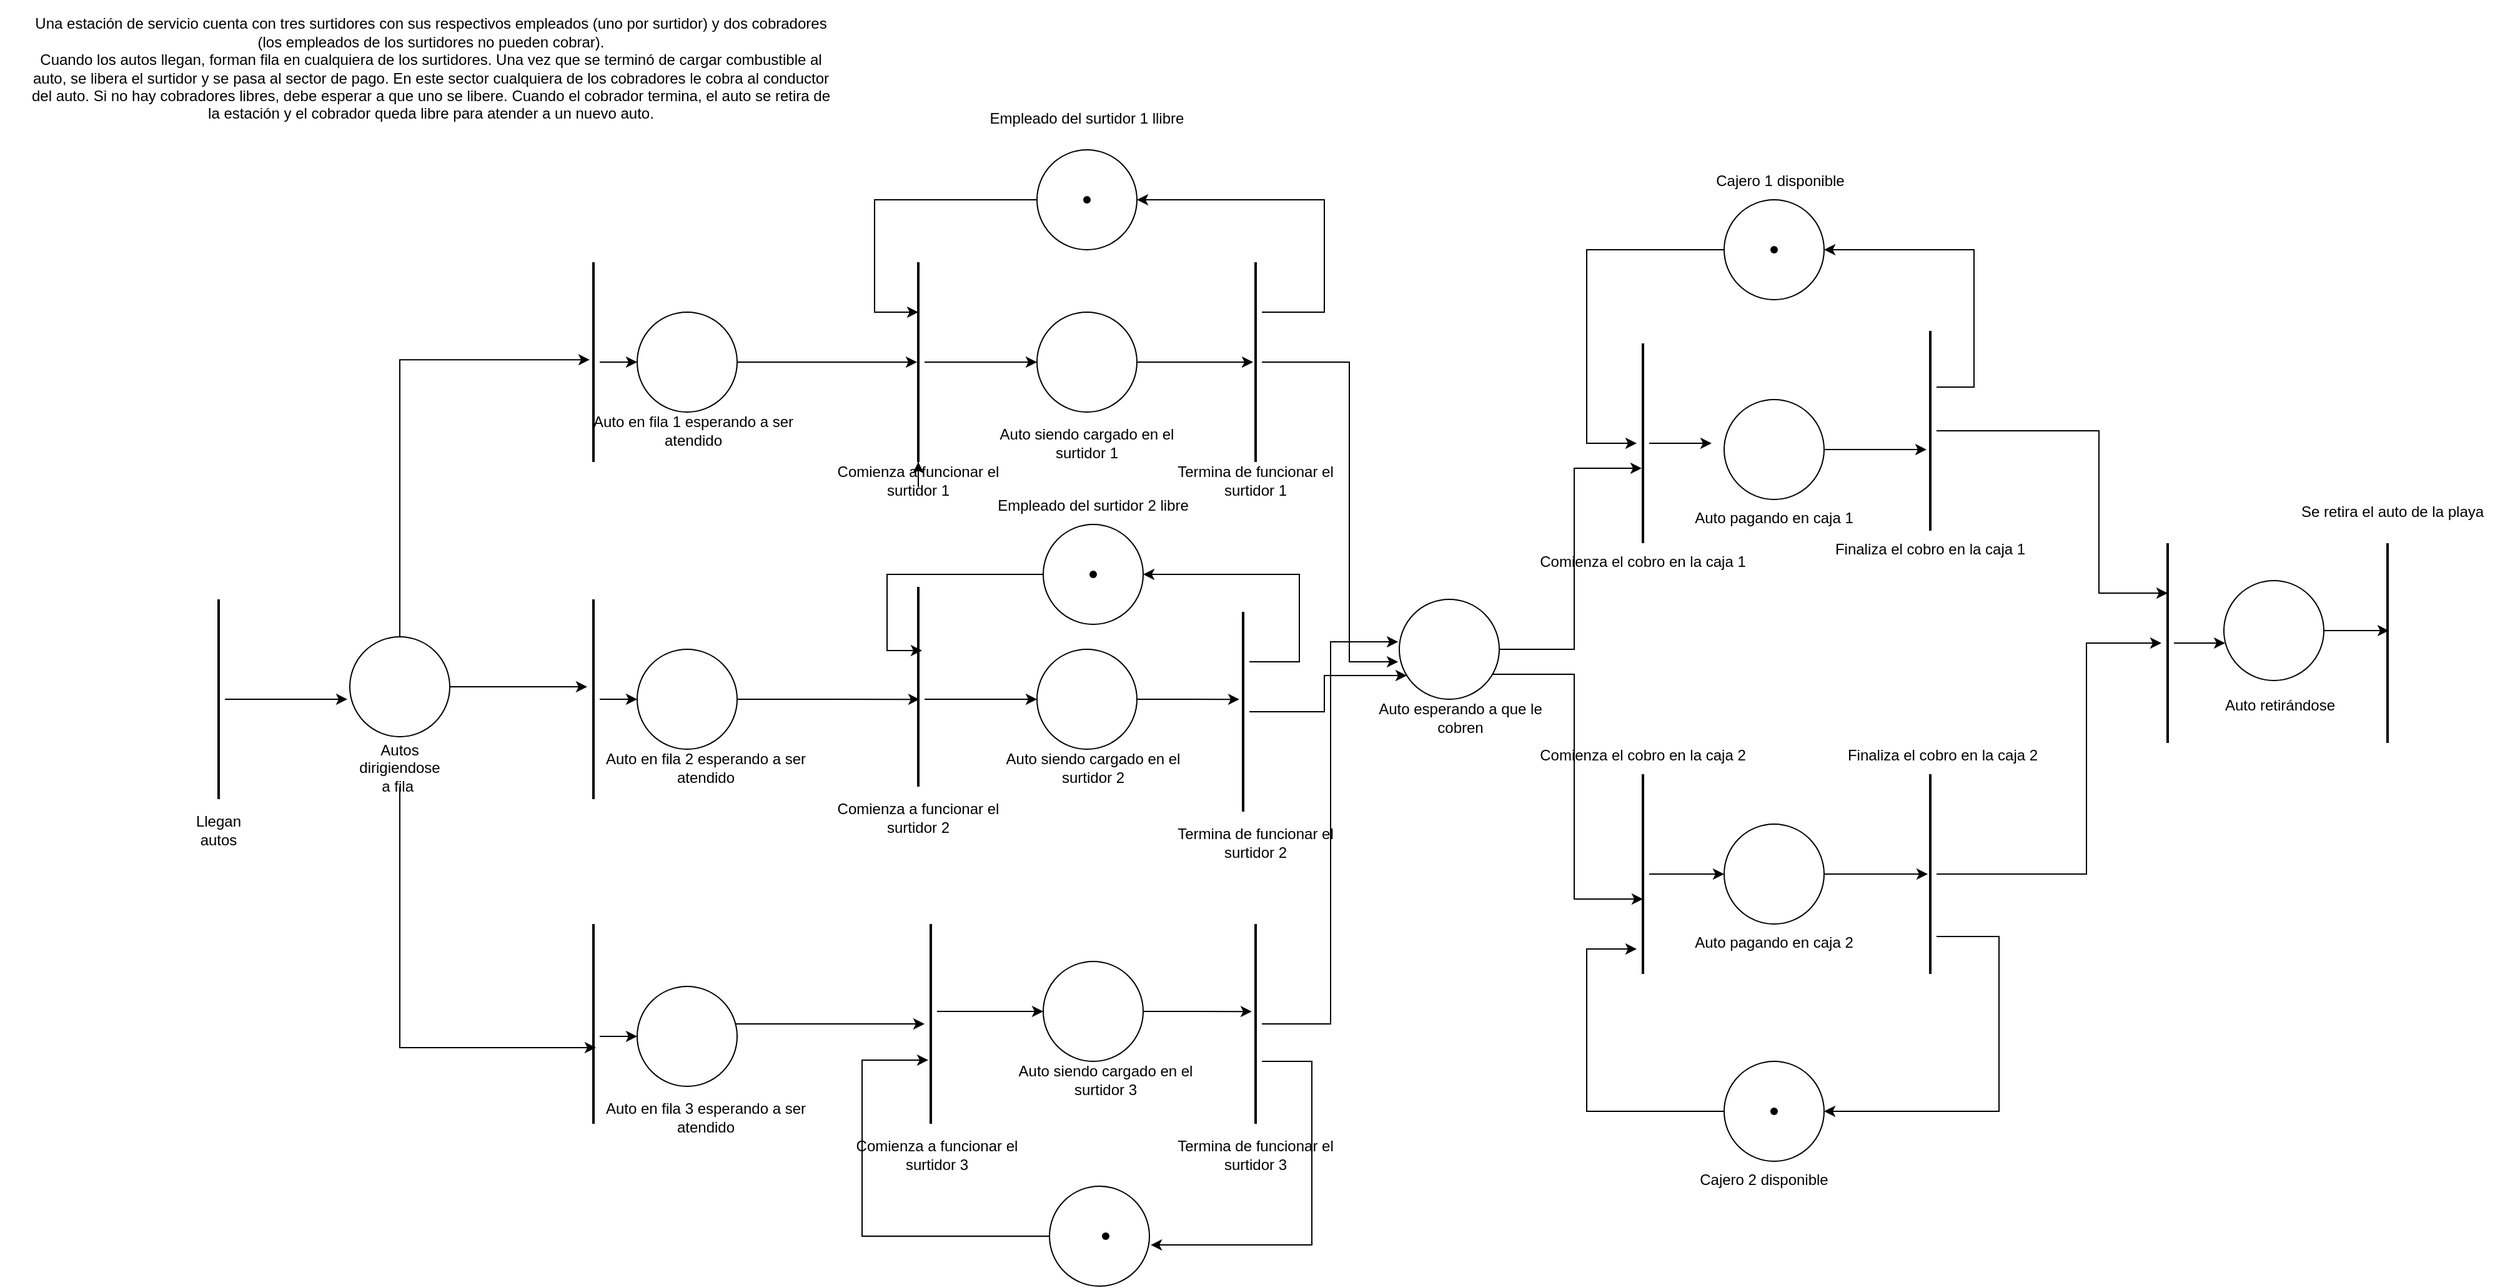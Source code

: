 <mxfile version="15.4.0" type="device"><diagram id="4bfzd-NAZVz86DxdxIcG" name="Página-1"><mxGraphModel dx="2489" dy="822" grid="1" gridSize="10" guides="1" tooltips="1" connect="1" arrows="1" fold="1" page="1" pageScale="1" pageWidth="827" pageHeight="1169" math="0" shadow="0"><root><mxCell id="0"/><mxCell id="1" parent="0"/><mxCell id="Gp5OqVDKn5oPkHKTqirm-2" value="&lt;div&gt;Una estación de servicio cuenta con tres surtidores con sus respectivos empleados (uno por surtidor) y dos cobradores&lt;/div&gt;&lt;div&gt;(los empleados de los surtidores no pueden cobrar).&lt;/div&gt;&lt;div&gt;Cuando los autos llegan, forman fila en cualquiera de los surtidores. Una vez que se terminó de cargar combustible al&lt;/div&gt;&lt;div&gt;auto, se libera el surtidor y se pasa al sector de pago. En este sector cualquiera de los cobradores le cobra al conductor&lt;/div&gt;&lt;div&gt;del auto. Si no hay cobradores libres, debe esperar a que uno se libere. Cuando el cobrador termina, el auto se retira de&lt;/div&gt;&lt;div&gt;la estación y el cobrador queda libre para atender a un nuevo auto.&lt;/div&gt;" style="text;html=1;strokeColor=none;fillColor=none;align=center;verticalAlign=middle;whiteSpace=wrap;rounded=0;" parent="1" vertex="1"><mxGeometry x="-670" y="50" width="690" height="110" as="geometry"/></mxCell><mxCell id="YmbeJEXG0okCwWZnET1b-3" style="edgeStyle=orthogonalEdgeStyle;rounded=0;orthogonalLoop=1;jettySize=auto;html=1;entryX=-0.025;entryY=0.625;entryDx=0;entryDy=0;entryPerimeter=0;" edge="1" parent="1" source="YmbeJEXG0okCwWZnET1b-1" target="YmbeJEXG0okCwWZnET1b-2"><mxGeometry relative="1" as="geometry"/></mxCell><mxCell id="YmbeJEXG0okCwWZnET1b-1" value="" style="line;strokeWidth=2;direction=south;html=1;" vertex="1" parent="1"><mxGeometry x="-500" y="530" width="10" height="160" as="geometry"/></mxCell><mxCell id="YmbeJEXG0okCwWZnET1b-13" style="edgeStyle=orthogonalEdgeStyle;rounded=0;orthogonalLoop=1;jettySize=auto;html=1;" edge="1" parent="1" source="YmbeJEXG0okCwWZnET1b-2" target="YmbeJEXG0okCwWZnET1b-11"><mxGeometry relative="1" as="geometry"><Array as="points"><mxPoint x="-230" y="600"/><mxPoint x="-230" y="600"/></Array></mxGeometry></mxCell><mxCell id="YmbeJEXG0okCwWZnET1b-14" style="edgeStyle=orthogonalEdgeStyle;rounded=0;orthogonalLoop=1;jettySize=auto;html=1;entryX=0.488;entryY=0.8;entryDx=0;entryDy=0;entryPerimeter=0;" edge="1" parent="1" source="YmbeJEXG0okCwWZnET1b-2" target="YmbeJEXG0okCwWZnET1b-10"><mxGeometry relative="1" as="geometry"><Array as="points"><mxPoint x="-350" y="338"/></Array></mxGeometry></mxCell><mxCell id="YmbeJEXG0okCwWZnET1b-2" value="" style="ellipse;whiteSpace=wrap;html=1;aspect=fixed;" vertex="1" parent="1"><mxGeometry x="-390" y="560" width="80" height="80" as="geometry"/></mxCell><mxCell id="YmbeJEXG0okCwWZnET1b-5" value="Llegan autos" style="text;html=1;strokeColor=none;fillColor=none;align=center;verticalAlign=middle;whiteSpace=wrap;rounded=0;" vertex="1" parent="1"><mxGeometry x="-525" y="700" width="60" height="30" as="geometry"/></mxCell><mxCell id="YmbeJEXG0okCwWZnET1b-15" style="edgeStyle=orthogonalEdgeStyle;rounded=0;orthogonalLoop=1;jettySize=auto;html=1;entryX=0.619;entryY=0.3;entryDx=0;entryDy=0;entryPerimeter=0;" edge="1" parent="1" source="YmbeJEXG0okCwWZnET1b-6" target="YmbeJEXG0okCwWZnET1b-12"><mxGeometry relative="1" as="geometry"><Array as="points"><mxPoint x="-350" y="889"/></Array></mxGeometry></mxCell><mxCell id="YmbeJEXG0okCwWZnET1b-6" value="Autos dirigiendose a fila&amp;nbsp;" style="text;html=1;strokeColor=none;fillColor=none;align=center;verticalAlign=middle;whiteSpace=wrap;rounded=0;" vertex="1" parent="1"><mxGeometry x="-380" y="650" width="60" height="30" as="geometry"/></mxCell><mxCell id="YmbeJEXG0okCwWZnET1b-25" style="edgeStyle=orthogonalEdgeStyle;rounded=0;orthogonalLoop=1;jettySize=auto;html=1;entryX=0.5;entryY=0.6;entryDx=0;entryDy=0;entryPerimeter=0;" edge="1" parent="1" source="YmbeJEXG0okCwWZnET1b-7" target="YmbeJEXG0okCwWZnET1b-24"><mxGeometry relative="1" as="geometry"/></mxCell><mxCell id="YmbeJEXG0okCwWZnET1b-7" value="" style="ellipse;whiteSpace=wrap;html=1;aspect=fixed;" vertex="1" parent="1"><mxGeometry x="-160" y="300" width="80" height="80" as="geometry"/></mxCell><mxCell id="YmbeJEXG0okCwWZnET1b-43" style="edgeStyle=orthogonalEdgeStyle;rounded=0;orthogonalLoop=1;jettySize=auto;html=1;entryX=0.563;entryY=0.4;entryDx=0;entryDy=0;entryPerimeter=0;" edge="1" parent="1" source="YmbeJEXG0okCwWZnET1b-8" target="YmbeJEXG0okCwWZnET1b-42"><mxGeometry relative="1" as="geometry"/></mxCell><mxCell id="YmbeJEXG0okCwWZnET1b-8" value="" style="ellipse;whiteSpace=wrap;html=1;aspect=fixed;" vertex="1" parent="1"><mxGeometry x="-160" y="570" width="80" height="80" as="geometry"/></mxCell><mxCell id="YmbeJEXG0okCwWZnET1b-59" style="edgeStyle=orthogonalEdgeStyle;rounded=0;orthogonalLoop=1;jettySize=auto;html=1;" edge="1" parent="1" source="YmbeJEXG0okCwWZnET1b-9" target="YmbeJEXG0okCwWZnET1b-58"><mxGeometry relative="1" as="geometry"><Array as="points"><mxPoint x="-40" y="870"/><mxPoint x="-40" y="870"/></Array></mxGeometry></mxCell><mxCell id="YmbeJEXG0okCwWZnET1b-9" value="" style="ellipse;whiteSpace=wrap;html=1;aspect=fixed;" vertex="1" parent="1"><mxGeometry x="-160" y="840" width="80" height="80" as="geometry"/></mxCell><mxCell id="YmbeJEXG0okCwWZnET1b-18" style="edgeStyle=orthogonalEdgeStyle;rounded=0;orthogonalLoop=1;jettySize=auto;html=1;entryX=0;entryY=0.5;entryDx=0;entryDy=0;" edge="1" parent="1" source="YmbeJEXG0okCwWZnET1b-10" target="YmbeJEXG0okCwWZnET1b-7"><mxGeometry relative="1" as="geometry"/></mxCell><mxCell id="YmbeJEXG0okCwWZnET1b-10" value="" style="line;strokeWidth=2;direction=south;html=1;" vertex="1" parent="1"><mxGeometry x="-200" y="260" width="10" height="160" as="geometry"/></mxCell><mxCell id="YmbeJEXG0okCwWZnET1b-17" style="edgeStyle=orthogonalEdgeStyle;rounded=0;orthogonalLoop=1;jettySize=auto;html=1;" edge="1" parent="1" source="YmbeJEXG0okCwWZnET1b-11" target="YmbeJEXG0okCwWZnET1b-8"><mxGeometry relative="1" as="geometry"/></mxCell><mxCell id="YmbeJEXG0okCwWZnET1b-11" value="" style="line;strokeWidth=2;direction=south;html=1;" vertex="1" parent="1"><mxGeometry x="-200" y="530" width="10" height="160" as="geometry"/></mxCell><mxCell id="YmbeJEXG0okCwWZnET1b-19" style="edgeStyle=orthogonalEdgeStyle;rounded=0;orthogonalLoop=1;jettySize=auto;html=1;" edge="1" parent="1" source="YmbeJEXG0okCwWZnET1b-12" target="YmbeJEXG0okCwWZnET1b-9"><mxGeometry relative="1" as="geometry"><Array as="points"><mxPoint x="-180" y="880"/><mxPoint x="-180" y="880"/></Array></mxGeometry></mxCell><mxCell id="YmbeJEXG0okCwWZnET1b-12" value="" style="line;strokeWidth=2;direction=south;html=1;" vertex="1" parent="1"><mxGeometry x="-200" y="790" width="10" height="160" as="geometry"/></mxCell><mxCell id="YmbeJEXG0okCwWZnET1b-20" value="Auto en fila 1 esperando a ser atendido" style="text;html=1;strokeColor=none;fillColor=none;align=center;verticalAlign=middle;whiteSpace=wrap;rounded=0;" vertex="1" parent="1"><mxGeometry x="-200" y="380" width="170" height="30" as="geometry"/></mxCell><mxCell id="YmbeJEXG0okCwWZnET1b-22" value="Auto en fila 2 esperando a ser atendido" style="text;html=1;strokeColor=none;fillColor=none;align=center;verticalAlign=middle;whiteSpace=wrap;rounded=0;" vertex="1" parent="1"><mxGeometry x="-190" y="650" width="170" height="30" as="geometry"/></mxCell><mxCell id="YmbeJEXG0okCwWZnET1b-23" value="Auto en fila 3 esperando a ser atendido" style="text;html=1;strokeColor=none;fillColor=none;align=center;verticalAlign=middle;whiteSpace=wrap;rounded=0;" vertex="1" parent="1"><mxGeometry x="-190" y="930" width="170" height="30" as="geometry"/></mxCell><mxCell id="YmbeJEXG0okCwWZnET1b-29" style="edgeStyle=orthogonalEdgeStyle;rounded=0;orthogonalLoop=1;jettySize=auto;html=1;" edge="1" parent="1" source="YmbeJEXG0okCwWZnET1b-24" target="YmbeJEXG0okCwWZnET1b-27"><mxGeometry relative="1" as="geometry"/></mxCell><mxCell id="YmbeJEXG0okCwWZnET1b-24" value="" style="line;strokeWidth=2;direction=south;html=1;" vertex="1" parent="1"><mxGeometry x="60" y="260" width="10" height="160" as="geometry"/></mxCell><mxCell id="YmbeJEXG0okCwWZnET1b-41" value="" style="edgeStyle=orthogonalEdgeStyle;rounded=0;orthogonalLoop=1;jettySize=auto;html=1;" edge="1" parent="1" source="YmbeJEXG0okCwWZnET1b-26" target="YmbeJEXG0okCwWZnET1b-24"><mxGeometry relative="1" as="geometry"/></mxCell><mxCell id="YmbeJEXG0okCwWZnET1b-26" value="Comienza a funcionar el surtidor 1" style="text;html=1;strokeColor=none;fillColor=none;align=center;verticalAlign=middle;whiteSpace=wrap;rounded=0;" vertex="1" parent="1"><mxGeometry x="-20" y="420" width="170" height="30" as="geometry"/></mxCell><mxCell id="YmbeJEXG0okCwWZnET1b-30" style="edgeStyle=orthogonalEdgeStyle;rounded=0;orthogonalLoop=1;jettySize=auto;html=1;entryX=0.5;entryY=0.7;entryDx=0;entryDy=0;entryPerimeter=0;" edge="1" parent="1" source="YmbeJEXG0okCwWZnET1b-27" target="YmbeJEXG0okCwWZnET1b-28"><mxGeometry relative="1" as="geometry"/></mxCell><mxCell id="YmbeJEXG0okCwWZnET1b-27" value="" style="ellipse;whiteSpace=wrap;html=1;aspect=fixed;" vertex="1" parent="1"><mxGeometry x="160" y="300" width="80" height="80" as="geometry"/></mxCell><mxCell id="YmbeJEXG0okCwWZnET1b-33" style="edgeStyle=orthogonalEdgeStyle;rounded=0;orthogonalLoop=1;jettySize=auto;html=1;entryX=1;entryY=0.5;entryDx=0;entryDy=0;" edge="1" parent="1" source="YmbeJEXG0okCwWZnET1b-28" target="YmbeJEXG0okCwWZnET1b-32"><mxGeometry relative="1" as="geometry"><Array as="points"><mxPoint x="390" y="300"/><mxPoint x="390" y="210"/></Array></mxGeometry></mxCell><mxCell id="YmbeJEXG0okCwWZnET1b-40" style="edgeStyle=orthogonalEdgeStyle;rounded=0;orthogonalLoop=1;jettySize=auto;html=1;entryX=-0.012;entryY=0.625;entryDx=0;entryDy=0;entryPerimeter=0;" edge="1" parent="1" source="YmbeJEXG0okCwWZnET1b-28" target="YmbeJEXG0okCwWZnET1b-38"><mxGeometry relative="1" as="geometry"><Array as="points"><mxPoint x="410" y="340"/><mxPoint x="410" y="580"/></Array></mxGeometry></mxCell><mxCell id="YmbeJEXG0okCwWZnET1b-28" value="" style="line;strokeWidth=2;direction=south;html=1;" vertex="1" parent="1"><mxGeometry x="330" y="260" width="10" height="160" as="geometry"/></mxCell><mxCell id="YmbeJEXG0okCwWZnET1b-31" value="Auto siendo cargado en el surtidor 1" style="text;html=1;strokeColor=none;fillColor=none;align=center;verticalAlign=middle;whiteSpace=wrap;rounded=0;" vertex="1" parent="1"><mxGeometry x="115" y="390" width="170" height="30" as="geometry"/></mxCell><mxCell id="YmbeJEXG0okCwWZnET1b-34" style="edgeStyle=orthogonalEdgeStyle;rounded=0;orthogonalLoop=1;jettySize=auto;html=1;entryX=0.25;entryY=0.5;entryDx=0;entryDy=0;entryPerimeter=0;" edge="1" parent="1" source="YmbeJEXG0okCwWZnET1b-32" target="YmbeJEXG0okCwWZnET1b-24"><mxGeometry relative="1" as="geometry"><Array as="points"><mxPoint x="30" y="210"/><mxPoint x="30" y="300"/></Array></mxGeometry></mxCell><mxCell id="YmbeJEXG0okCwWZnET1b-32" value="" style="ellipse;whiteSpace=wrap;html=1;aspect=fixed;" vertex="1" parent="1"><mxGeometry x="160" y="170" width="80" height="80" as="geometry"/></mxCell><mxCell id="YmbeJEXG0okCwWZnET1b-35" value="" style="shape=waypoint;sketch=0;fillStyle=solid;size=6;pointerEvents=1;points=[];fillColor=none;resizable=0;rotatable=0;perimeter=centerPerimeter;snapToPoint=1;" vertex="1" parent="1"><mxGeometry x="180" y="190" width="40" height="40" as="geometry"/></mxCell><mxCell id="YmbeJEXG0okCwWZnET1b-36" value="Empleado del surtidor 1 llibre" style="text;html=1;strokeColor=none;fillColor=none;align=center;verticalAlign=middle;whiteSpace=wrap;rounded=0;" vertex="1" parent="1"><mxGeometry x="115" y="130" width="170" height="30" as="geometry"/></mxCell><mxCell id="YmbeJEXG0okCwWZnET1b-37" value="Termina de funcionar el surtidor 1" style="text;html=1;strokeColor=none;fillColor=none;align=center;verticalAlign=middle;whiteSpace=wrap;rounded=0;" vertex="1" parent="1"><mxGeometry x="250" y="420" width="170" height="30" as="geometry"/></mxCell><mxCell id="YmbeJEXG0okCwWZnET1b-82" style="edgeStyle=orthogonalEdgeStyle;rounded=0;orthogonalLoop=1;jettySize=auto;html=1;entryX=0.625;entryY=0.6;entryDx=0;entryDy=0;entryPerimeter=0;" edge="1" parent="1" source="YmbeJEXG0okCwWZnET1b-38" target="YmbeJEXG0okCwWZnET1b-78"><mxGeometry relative="1" as="geometry"><Array as="points"><mxPoint x="590" y="570"/><mxPoint x="590" y="425"/></Array></mxGeometry></mxCell><mxCell id="YmbeJEXG0okCwWZnET1b-87" style="edgeStyle=orthogonalEdgeStyle;rounded=0;orthogonalLoop=1;jettySize=auto;html=1;entryX=0.625;entryY=0.5;entryDx=0;entryDy=0;entryPerimeter=0;" edge="1" parent="1" source="YmbeJEXG0okCwWZnET1b-38" target="YmbeJEXG0okCwWZnET1b-81"><mxGeometry relative="1" as="geometry"><Array as="points"><mxPoint x="590" y="590"/><mxPoint x="590" y="770"/></Array></mxGeometry></mxCell><mxCell id="YmbeJEXG0okCwWZnET1b-38" value="" style="ellipse;whiteSpace=wrap;html=1;aspect=fixed;" vertex="1" parent="1"><mxGeometry x="450" y="530" width="80" height="80" as="geometry"/></mxCell><mxCell id="YmbeJEXG0okCwWZnET1b-39" value="Auto esperando a que le cobren" style="text;html=1;strokeColor=none;fillColor=none;align=center;verticalAlign=middle;whiteSpace=wrap;rounded=0;" vertex="1" parent="1"><mxGeometry x="414" y="610" width="170" height="30" as="geometry"/></mxCell><mxCell id="YmbeJEXG0okCwWZnET1b-48" style="edgeStyle=orthogonalEdgeStyle;rounded=0;orthogonalLoop=1;jettySize=auto;html=1;" edge="1" parent="1" source="YmbeJEXG0okCwWZnET1b-42" target="YmbeJEXG0okCwWZnET1b-45"><mxGeometry relative="1" as="geometry"><Array as="points"><mxPoint x="100" y="610"/><mxPoint x="100" y="610"/></Array></mxGeometry></mxCell><mxCell id="YmbeJEXG0okCwWZnET1b-42" value="" style="line;strokeWidth=2;direction=south;html=1;" vertex="1" parent="1"><mxGeometry x="60" y="520" width="10" height="160" as="geometry"/></mxCell><mxCell id="YmbeJEXG0okCwWZnET1b-44" value="Comienza a funcionar el surtidor 2" style="text;html=1;strokeColor=none;fillColor=none;align=center;verticalAlign=middle;whiteSpace=wrap;rounded=0;" vertex="1" parent="1"><mxGeometry x="-20" y="690" width="170" height="30" as="geometry"/></mxCell><mxCell id="YmbeJEXG0okCwWZnET1b-49" style="edgeStyle=orthogonalEdgeStyle;rounded=0;orthogonalLoop=1;jettySize=auto;html=1;entryX=0.438;entryY=0.8;entryDx=0;entryDy=0;entryPerimeter=0;" edge="1" parent="1" source="YmbeJEXG0okCwWZnET1b-45" target="YmbeJEXG0okCwWZnET1b-46"><mxGeometry relative="1" as="geometry"/></mxCell><mxCell id="YmbeJEXG0okCwWZnET1b-45" value="" style="ellipse;whiteSpace=wrap;html=1;aspect=fixed;" vertex="1" parent="1"><mxGeometry x="160" y="570" width="80" height="80" as="geometry"/></mxCell><mxCell id="YmbeJEXG0okCwWZnET1b-47" style="edgeStyle=orthogonalEdgeStyle;rounded=0;orthogonalLoop=1;jettySize=auto;html=1;entryX=0.075;entryY=0.763;entryDx=0;entryDy=0;entryPerimeter=0;" edge="1" parent="1" source="YmbeJEXG0okCwWZnET1b-46" target="YmbeJEXG0okCwWZnET1b-38"><mxGeometry relative="1" as="geometry"/></mxCell><mxCell id="YmbeJEXG0okCwWZnET1b-54" style="edgeStyle=orthogonalEdgeStyle;rounded=0;orthogonalLoop=1;jettySize=auto;html=1;" edge="1" parent="1" source="YmbeJEXG0okCwWZnET1b-46" target="YmbeJEXG0okCwWZnET1b-53"><mxGeometry relative="1" as="geometry"><Array as="points"><mxPoint x="370" y="580"/><mxPoint x="370" y="510"/></Array></mxGeometry></mxCell><mxCell id="YmbeJEXG0okCwWZnET1b-46" value="" style="line;strokeWidth=2;direction=south;html=1;" vertex="1" parent="1"><mxGeometry x="320" y="540" width="10" height="160" as="geometry"/></mxCell><mxCell id="YmbeJEXG0okCwWZnET1b-50" value="Auto siendo cargado en el surtidor 2" style="text;html=1;strokeColor=none;fillColor=none;align=center;verticalAlign=middle;whiteSpace=wrap;rounded=0;" vertex="1" parent="1"><mxGeometry x="120" y="650" width="170" height="30" as="geometry"/></mxCell><mxCell id="YmbeJEXG0okCwWZnET1b-51" value="Termina de funcionar el surtidor 2" style="text;html=1;strokeColor=none;fillColor=none;align=center;verticalAlign=middle;whiteSpace=wrap;rounded=0;" vertex="1" parent="1"><mxGeometry x="250" y="710" width="170" height="30" as="geometry"/></mxCell><mxCell id="YmbeJEXG0okCwWZnET1b-55" style="edgeStyle=orthogonalEdgeStyle;rounded=0;orthogonalLoop=1;jettySize=auto;html=1;entryX=0.319;entryY=0.2;entryDx=0;entryDy=0;entryPerimeter=0;" edge="1" parent="1" source="YmbeJEXG0okCwWZnET1b-53" target="YmbeJEXG0okCwWZnET1b-42"><mxGeometry relative="1" as="geometry"><Array as="points"><mxPoint x="40" y="510"/><mxPoint x="40" y="571"/></Array></mxGeometry></mxCell><mxCell id="YmbeJEXG0okCwWZnET1b-53" value="" style="ellipse;whiteSpace=wrap;html=1;aspect=fixed;" vertex="1" parent="1"><mxGeometry x="165" y="470" width="80" height="80" as="geometry"/></mxCell><mxCell id="YmbeJEXG0okCwWZnET1b-56" value="" style="shape=waypoint;sketch=0;fillStyle=solid;size=6;pointerEvents=1;points=[];fillColor=none;resizable=0;rotatable=0;perimeter=centerPerimeter;snapToPoint=1;" vertex="1" parent="1"><mxGeometry x="185" y="490" width="40" height="40" as="geometry"/></mxCell><mxCell id="YmbeJEXG0okCwWZnET1b-57" value="Empleado del surtidor 2 libre" style="text;html=1;strokeColor=none;fillColor=none;align=center;verticalAlign=middle;whiteSpace=wrap;rounded=0;" vertex="1" parent="1"><mxGeometry x="120" y="440" width="170" height="30" as="geometry"/></mxCell><mxCell id="YmbeJEXG0okCwWZnET1b-65" style="edgeStyle=orthogonalEdgeStyle;rounded=0;orthogonalLoop=1;jettySize=auto;html=1;entryX=0;entryY=0.5;entryDx=0;entryDy=0;" edge="1" parent="1" source="YmbeJEXG0okCwWZnET1b-58" target="YmbeJEXG0okCwWZnET1b-61"><mxGeometry relative="1" as="geometry"><Array as="points"><mxPoint x="100" y="860"/><mxPoint x="100" y="860"/></Array></mxGeometry></mxCell><mxCell id="YmbeJEXG0okCwWZnET1b-58" value="" style="line;strokeWidth=2;direction=south;html=1;" vertex="1" parent="1"><mxGeometry x="70" y="790" width="10" height="160" as="geometry"/></mxCell><mxCell id="YmbeJEXG0okCwWZnET1b-60" value="Comienza a funcionar el surtidor 3" style="text;html=1;strokeColor=none;fillColor=none;align=center;verticalAlign=middle;whiteSpace=wrap;rounded=0;" vertex="1" parent="1"><mxGeometry x="-5" y="960" width="170" height="30" as="geometry"/></mxCell><mxCell id="YmbeJEXG0okCwWZnET1b-66" style="edgeStyle=orthogonalEdgeStyle;rounded=0;orthogonalLoop=1;jettySize=auto;html=1;entryX=0.438;entryY=0.8;entryDx=0;entryDy=0;entryPerimeter=0;" edge="1" parent="1" source="YmbeJEXG0okCwWZnET1b-61" target="YmbeJEXG0okCwWZnET1b-63"><mxGeometry relative="1" as="geometry"/></mxCell><mxCell id="YmbeJEXG0okCwWZnET1b-61" value="" style="ellipse;whiteSpace=wrap;html=1;aspect=fixed;" vertex="1" parent="1"><mxGeometry x="165" y="820" width="80" height="80" as="geometry"/></mxCell><mxCell id="YmbeJEXG0okCwWZnET1b-62" value="Auto siendo cargado en el surtidor 3" style="text;html=1;strokeColor=none;fillColor=none;align=center;verticalAlign=middle;whiteSpace=wrap;rounded=0;" vertex="1" parent="1"><mxGeometry x="130" y="900" width="170" height="30" as="geometry"/></mxCell><mxCell id="YmbeJEXG0okCwWZnET1b-69" style="edgeStyle=orthogonalEdgeStyle;rounded=0;orthogonalLoop=1;jettySize=auto;html=1;entryX=1.013;entryY=0.588;entryDx=0;entryDy=0;entryPerimeter=0;" edge="1" parent="1" source="YmbeJEXG0okCwWZnET1b-63" target="YmbeJEXG0okCwWZnET1b-67"><mxGeometry relative="1" as="geometry"><Array as="points"><mxPoint x="380" y="900"/><mxPoint x="380" y="1047"/></Array></mxGeometry></mxCell><mxCell id="YmbeJEXG0okCwWZnET1b-71" style="edgeStyle=orthogonalEdgeStyle;rounded=0;orthogonalLoop=1;jettySize=auto;html=1;entryX=-0.012;entryY=0.425;entryDx=0;entryDy=0;entryPerimeter=0;" edge="1" parent="1" source="YmbeJEXG0okCwWZnET1b-63" target="YmbeJEXG0okCwWZnET1b-38"><mxGeometry relative="1" as="geometry"/></mxCell><mxCell id="YmbeJEXG0okCwWZnET1b-63" value="" style="line;strokeWidth=2;direction=south;html=1;" vertex="1" parent="1"><mxGeometry x="330" y="790" width="10" height="160" as="geometry"/></mxCell><mxCell id="YmbeJEXG0okCwWZnET1b-64" value="Termina de funcionar el surtidor 3" style="text;html=1;strokeColor=none;fillColor=none;align=center;verticalAlign=middle;whiteSpace=wrap;rounded=0;" vertex="1" parent="1"><mxGeometry x="250" y="960" width="170" height="30" as="geometry"/></mxCell><mxCell id="YmbeJEXG0okCwWZnET1b-70" style="edgeStyle=orthogonalEdgeStyle;rounded=0;orthogonalLoop=1;jettySize=auto;html=1;entryX=0.681;entryY=0.7;entryDx=0;entryDy=0;entryPerimeter=0;" edge="1" parent="1" source="YmbeJEXG0okCwWZnET1b-67" target="YmbeJEXG0okCwWZnET1b-58"><mxGeometry relative="1" as="geometry"><Array as="points"><mxPoint x="20" y="1040"/><mxPoint x="20" y="899"/></Array></mxGeometry></mxCell><mxCell id="YmbeJEXG0okCwWZnET1b-67" value="" style="ellipse;whiteSpace=wrap;html=1;aspect=fixed;" vertex="1" parent="1"><mxGeometry x="170" y="1000" width="80" height="80" as="geometry"/></mxCell><mxCell id="YmbeJEXG0okCwWZnET1b-68" value="" style="shape=waypoint;sketch=0;fillStyle=solid;size=6;pointerEvents=1;points=[];fillColor=none;resizable=0;rotatable=0;perimeter=centerPerimeter;snapToPoint=1;" vertex="1" parent="1"><mxGeometry x="195" y="1020" width="40" height="40" as="geometry"/></mxCell><mxCell id="YmbeJEXG0okCwWZnET1b-85" style="edgeStyle=orthogonalEdgeStyle;rounded=0;orthogonalLoop=1;jettySize=auto;html=1;entryX=0.594;entryY=0.8;entryDx=0;entryDy=0;entryPerimeter=0;" edge="1" parent="1" source="YmbeJEXG0okCwWZnET1b-72" target="YmbeJEXG0okCwWZnET1b-79"><mxGeometry relative="1" as="geometry"/></mxCell><mxCell id="YmbeJEXG0okCwWZnET1b-72" value="" style="ellipse;whiteSpace=wrap;html=1;aspect=fixed;" vertex="1" parent="1"><mxGeometry x="710" y="370" width="80" height="80" as="geometry"/></mxCell><mxCell id="YmbeJEXG0okCwWZnET1b-89" style="edgeStyle=orthogonalEdgeStyle;rounded=0;orthogonalLoop=1;jettySize=auto;html=1;entryX=0.5;entryY=0.7;entryDx=0;entryDy=0;entryPerimeter=0;" edge="1" parent="1" source="YmbeJEXG0okCwWZnET1b-73" target="YmbeJEXG0okCwWZnET1b-80"><mxGeometry relative="1" as="geometry"/></mxCell><mxCell id="YmbeJEXG0okCwWZnET1b-73" value="" style="ellipse;whiteSpace=wrap;html=1;aspect=fixed;" vertex="1" parent="1"><mxGeometry x="710" y="710" width="80" height="80" as="geometry"/></mxCell><mxCell id="YmbeJEXG0okCwWZnET1b-83" style="edgeStyle=orthogonalEdgeStyle;rounded=0;orthogonalLoop=1;jettySize=auto;html=1;" edge="1" parent="1" source="YmbeJEXG0okCwWZnET1b-74" target="YmbeJEXG0okCwWZnET1b-78"><mxGeometry relative="1" as="geometry"><Array as="points"><mxPoint x="600" y="250"/><mxPoint x="600" y="405"/></Array></mxGeometry></mxCell><mxCell id="YmbeJEXG0okCwWZnET1b-74" value="" style="ellipse;whiteSpace=wrap;html=1;aspect=fixed;" vertex="1" parent="1"><mxGeometry x="710" y="210" width="80" height="80" as="geometry"/></mxCell><mxCell id="YmbeJEXG0okCwWZnET1b-91" style="edgeStyle=orthogonalEdgeStyle;rounded=0;orthogonalLoop=1;jettySize=auto;html=1;" edge="1" parent="1" source="YmbeJEXG0okCwWZnET1b-75" target="YmbeJEXG0okCwWZnET1b-81"><mxGeometry relative="1" as="geometry"><Array as="points"><mxPoint x="600" y="940"/><mxPoint x="600" y="810"/></Array></mxGeometry></mxCell><mxCell id="YmbeJEXG0okCwWZnET1b-75" value="" style="ellipse;whiteSpace=wrap;html=1;aspect=fixed;" vertex="1" parent="1"><mxGeometry x="710" y="900" width="80" height="80" as="geometry"/></mxCell><mxCell id="YmbeJEXG0okCwWZnET1b-76" value="" style="shape=waypoint;sketch=0;fillStyle=solid;size=6;pointerEvents=1;points=[];fillColor=none;resizable=0;rotatable=0;perimeter=centerPerimeter;snapToPoint=1;" vertex="1" parent="1"><mxGeometry x="730" y="920" width="40" height="40" as="geometry"/></mxCell><mxCell id="YmbeJEXG0okCwWZnET1b-77" value="" style="shape=waypoint;sketch=0;fillStyle=solid;size=6;pointerEvents=1;points=[];fillColor=none;resizable=0;rotatable=0;perimeter=centerPerimeter;snapToPoint=1;" vertex="1" parent="1"><mxGeometry x="730" y="230" width="40" height="40" as="geometry"/></mxCell><mxCell id="YmbeJEXG0okCwWZnET1b-84" style="edgeStyle=orthogonalEdgeStyle;rounded=0;orthogonalLoop=1;jettySize=auto;html=1;" edge="1" parent="1" source="YmbeJEXG0okCwWZnET1b-78"><mxGeometry relative="1" as="geometry"><mxPoint x="700" y="405" as="targetPoint"/></mxGeometry></mxCell><mxCell id="YmbeJEXG0okCwWZnET1b-78" value="" style="line;strokeWidth=2;direction=south;html=1;" vertex="1" parent="1"><mxGeometry x="640" y="325" width="10" height="160" as="geometry"/></mxCell><mxCell id="YmbeJEXG0okCwWZnET1b-86" style="edgeStyle=orthogonalEdgeStyle;rounded=0;orthogonalLoop=1;jettySize=auto;html=1;entryX=1;entryY=0.5;entryDx=0;entryDy=0;" edge="1" parent="1" source="YmbeJEXG0okCwWZnET1b-79" target="YmbeJEXG0okCwWZnET1b-74"><mxGeometry relative="1" as="geometry"><Array as="points"><mxPoint x="910" y="360"/><mxPoint x="910" y="250"/></Array></mxGeometry></mxCell><mxCell id="YmbeJEXG0okCwWZnET1b-105" style="edgeStyle=orthogonalEdgeStyle;rounded=0;orthogonalLoop=1;jettySize=auto;html=1;entryX=0.25;entryY=0.5;entryDx=0;entryDy=0;entryPerimeter=0;" edge="1" parent="1" source="YmbeJEXG0okCwWZnET1b-79" target="YmbeJEXG0okCwWZnET1b-103"><mxGeometry relative="1" as="geometry"><Array as="points"><mxPoint x="1010" y="395"/><mxPoint x="1010" y="525"/></Array></mxGeometry></mxCell><mxCell id="YmbeJEXG0okCwWZnET1b-79" value="" style="line;strokeWidth=2;direction=south;html=1;" vertex="1" parent="1"><mxGeometry x="870" y="315" width="10" height="160" as="geometry"/></mxCell><mxCell id="YmbeJEXG0okCwWZnET1b-90" style="edgeStyle=orthogonalEdgeStyle;rounded=0;orthogonalLoop=1;jettySize=auto;html=1;entryX=1;entryY=0.5;entryDx=0;entryDy=0;" edge="1" parent="1" source="YmbeJEXG0okCwWZnET1b-80" target="YmbeJEXG0okCwWZnET1b-75"><mxGeometry relative="1" as="geometry"><Array as="points"><mxPoint x="930" y="800"/><mxPoint x="930" y="940"/></Array></mxGeometry></mxCell><mxCell id="YmbeJEXG0okCwWZnET1b-104" style="edgeStyle=orthogonalEdgeStyle;rounded=0;orthogonalLoop=1;jettySize=auto;html=1;" edge="1" parent="1" source="YmbeJEXG0okCwWZnET1b-80" target="YmbeJEXG0okCwWZnET1b-103"><mxGeometry relative="1" as="geometry"><Array as="points"><mxPoint x="1000" y="750"/><mxPoint x="1000" y="565"/></Array></mxGeometry></mxCell><mxCell id="YmbeJEXG0okCwWZnET1b-80" value="" style="line;strokeWidth=2;direction=south;html=1;" vertex="1" parent="1"><mxGeometry x="870" y="670" width="10" height="160" as="geometry"/></mxCell><mxCell id="YmbeJEXG0okCwWZnET1b-88" style="edgeStyle=orthogonalEdgeStyle;rounded=0;orthogonalLoop=1;jettySize=auto;html=1;" edge="1" parent="1" source="YmbeJEXG0okCwWZnET1b-81" target="YmbeJEXG0okCwWZnET1b-73"><mxGeometry relative="1" as="geometry"/></mxCell><mxCell id="YmbeJEXG0okCwWZnET1b-81" value="" style="line;strokeWidth=2;direction=south;html=1;" vertex="1" parent="1"><mxGeometry x="640" y="670" width="10" height="160" as="geometry"/></mxCell><mxCell id="YmbeJEXG0okCwWZnET1b-92" value="Comienza el cobro en la caja 1" style="text;html=1;strokeColor=none;fillColor=none;align=center;verticalAlign=middle;whiteSpace=wrap;rounded=0;" vertex="1" parent="1"><mxGeometry x="560" y="485" width="170" height="30" as="geometry"/></mxCell><mxCell id="YmbeJEXG0okCwWZnET1b-93" value="Auto pagando en caja 1" style="text;html=1;strokeColor=none;fillColor=none;align=center;verticalAlign=middle;whiteSpace=wrap;rounded=0;" vertex="1" parent="1"><mxGeometry x="665" y="450" width="170" height="30" as="geometry"/></mxCell><mxCell id="YmbeJEXG0okCwWZnET1b-94" value="Finaliza el cobro en la caja 1" style="text;html=1;strokeColor=none;fillColor=none;align=center;verticalAlign=middle;whiteSpace=wrap;rounded=0;" vertex="1" parent="1"><mxGeometry x="790" y="475" width="170" height="30" as="geometry"/></mxCell><mxCell id="YmbeJEXG0okCwWZnET1b-95" value="Cajero 1 disponible" style="text;html=1;strokeColor=none;fillColor=none;align=center;verticalAlign=middle;whiteSpace=wrap;rounded=0;" vertex="1" parent="1"><mxGeometry x="670" y="180" width="170" height="30" as="geometry"/></mxCell><mxCell id="YmbeJEXG0okCwWZnET1b-96" value="Cajero 2 disponible" style="text;html=1;strokeColor=none;fillColor=none;align=center;verticalAlign=middle;whiteSpace=wrap;rounded=0;" vertex="1" parent="1"><mxGeometry x="657" y="980" width="170" height="30" as="geometry"/></mxCell><mxCell id="YmbeJEXG0okCwWZnET1b-97" value="Auto pagando en caja 2" style="text;html=1;strokeColor=none;fillColor=none;align=center;verticalAlign=middle;whiteSpace=wrap;rounded=0;" vertex="1" parent="1"><mxGeometry x="665" y="790" width="170" height="30" as="geometry"/></mxCell><mxCell id="YmbeJEXG0okCwWZnET1b-98" value="Comienza el cobro en la caja 2" style="text;html=1;strokeColor=none;fillColor=none;align=center;verticalAlign=middle;whiteSpace=wrap;rounded=0;" vertex="1" parent="1"><mxGeometry x="560" y="640" width="170" height="30" as="geometry"/></mxCell><mxCell id="YmbeJEXG0okCwWZnET1b-99" value="Finaliza el cobro en la caja 2" style="text;html=1;strokeColor=none;fillColor=none;align=center;verticalAlign=middle;whiteSpace=wrap;rounded=0;" vertex="1" parent="1"><mxGeometry x="800" y="640" width="170" height="30" as="geometry"/></mxCell><mxCell id="YmbeJEXG0okCwWZnET1b-108" style="edgeStyle=orthogonalEdgeStyle;rounded=0;orthogonalLoop=1;jettySize=auto;html=1;entryX=0.013;entryY=0.625;entryDx=0;entryDy=0;entryPerimeter=0;" edge="1" parent="1" source="YmbeJEXG0okCwWZnET1b-103" target="YmbeJEXG0okCwWZnET1b-106"><mxGeometry relative="1" as="geometry"/></mxCell><mxCell id="YmbeJEXG0okCwWZnET1b-103" value="" style="line;strokeWidth=2;direction=south;html=1;" vertex="1" parent="1"><mxGeometry x="1060" y="485" width="10" height="160" as="geometry"/></mxCell><mxCell id="YmbeJEXG0okCwWZnET1b-110" style="edgeStyle=orthogonalEdgeStyle;rounded=0;orthogonalLoop=1;jettySize=auto;html=1;entryX=0.438;entryY=0.4;entryDx=0;entryDy=0;entryPerimeter=0;" edge="1" parent="1" source="YmbeJEXG0okCwWZnET1b-106" target="YmbeJEXG0okCwWZnET1b-109"><mxGeometry relative="1" as="geometry"/></mxCell><mxCell id="YmbeJEXG0okCwWZnET1b-106" value="" style="ellipse;whiteSpace=wrap;html=1;aspect=fixed;" vertex="1" parent="1"><mxGeometry x="1110" y="515" width="80" height="80" as="geometry"/></mxCell><mxCell id="YmbeJEXG0okCwWZnET1b-107" value="Auto retirándose" style="text;html=1;strokeColor=none;fillColor=none;align=center;verticalAlign=middle;whiteSpace=wrap;rounded=0;" vertex="1" parent="1"><mxGeometry x="1070" y="600" width="170" height="30" as="geometry"/></mxCell><mxCell id="YmbeJEXG0okCwWZnET1b-109" value="" style="line;strokeWidth=2;direction=south;html=1;" vertex="1" parent="1"><mxGeometry x="1236" y="485" width="10" height="160" as="geometry"/></mxCell><mxCell id="YmbeJEXG0okCwWZnET1b-111" value="Se retira el auto de la playa" style="text;html=1;strokeColor=none;fillColor=none;align=center;verticalAlign=middle;whiteSpace=wrap;rounded=0;" vertex="1" parent="1"><mxGeometry x="1160" y="445" width="170" height="30" as="geometry"/></mxCell></root></mxGraphModel></diagram></mxfile>